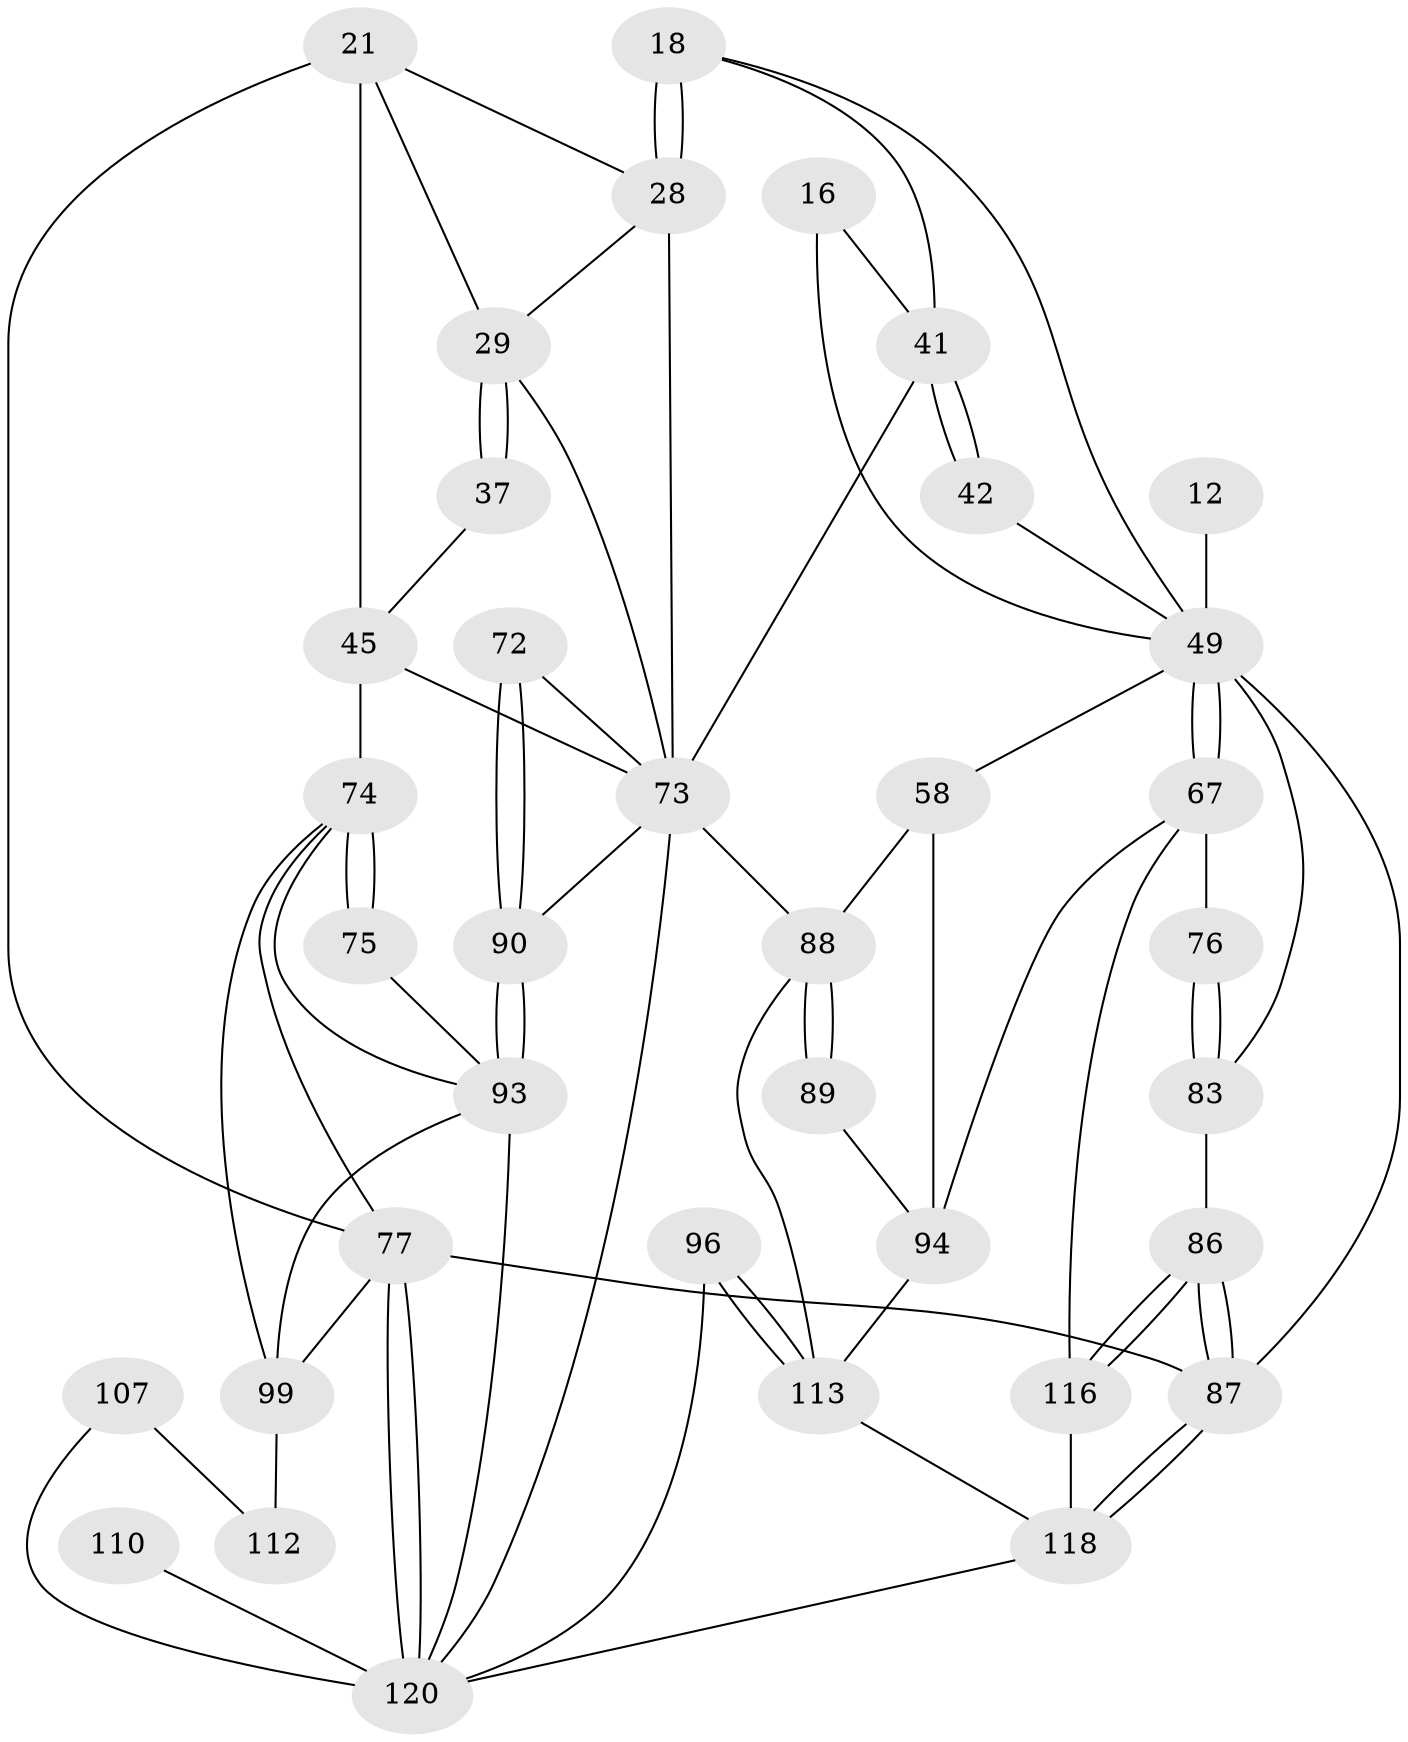 // original degree distribution, {3: 0.016666666666666666, 6: 0.23333333333333334, 5: 0.5, 4: 0.25}
// Generated by graph-tools (version 1.1) at 2025/05/03/04/25 22:05:52]
// undirected, 36 vertices, 77 edges
graph export_dot {
graph [start="1"]
  node [color=gray90,style=filled];
  12 [pos="+0.2869777089908564+0.020337673472035776"];
  16 [pos="+0.3206748808811072+0.17729143575605552"];
  18 [pos="+0.6626168117795025+0.182889758691286",super="+14+8"];
  21 [pos="+0.9008071165733825+0.14363780907125517",super="+20+9"];
  28 [pos="+0.680011297696696+0.23750485025331391",super="+24+11"];
  29 [pos="+0.7833269639232293+0.2563963431885203",super="+23+22"];
  37 [pos="+0.8668774503881408+0.18922340102095622"];
  41 [pos="+0.4590508423940664+0.33251462681345045",super="+38+40"];
  42 [pos="+0.38171327212330464+0.301786131657122"];
  45 [pos="+0.8949611800848645+0.3565826927967079",super="+36+35"];
  49 [pos="+0.18799335103369974+0.4067046216791738",super="+48+44+43+27+26+13"];
  58 [pos="+0.2975436444378774+0.467654564893568",super="+57"];
  67 [pos="+0.15483942507745233+0.5831076874887506",super="+66"];
  72 [pos="+0.7043961717586223+0.6010182604021269"];
  73 [pos="+0.6022264679109924+0.5818692614439077",super="+68+56"];
  74 [pos="+1+0.553887891188738",super="+46+47+59"];
  75 [pos="+0.9627661033255811+0.6061876938974321"];
  76 [pos="+0.11401578413633072+0.5589134144995668"];
  77 [pos="+1+1",super="+3"];
  83 [pos="+0+0.5710214469142674",super="+51+50"];
  86 [pos="+0+1",super="+85+84"];
  87 [pos="+0+1",super="+4"];
  88 [pos="+0.42305382086696236+0.7175943736330822",super="+69+63"];
  89 [pos="+0.3879241498030859+0.6648081302363358",super="+70"];
  90 [pos="+0.7609873211178084+0.6567303422380208",super="+81+71"];
  93 [pos="+0.7706196241825564+0.6977773601173818",super="+92+91+80"];
  94 [pos="+0.25715680050686296+0.6455157257819445",super="+65"];
  96 [pos="+0.48527962810552266+0.8098995588124384"];
  99 [pos="+0.9081830844564268+0.7408245532568821",super="+79+78"];
  107 [pos="+0.9375985436690766+0.9170159700038033"];
  110 [pos="+0.7352521297728132+0.8766127386075103"];
  112 [pos="+1+0.897564167795465",super="+106"];
  113 [pos="+0.42943593220807025+1",super="+102+101+97"];
  116 [pos="+0.13979099553794092+0.8350346996574641",super="+104+105"];
  118 [pos="+0.08489850409639539+1",super="+117"];
  120 [pos="+0.8175596647868326+1",super="+114+119"];
  12 -- 49 [weight=3];
  16 -- 41 [weight=2];
  16 -- 49;
  18 -- 28 [weight=3];
  18 -- 28;
  18 -- 41;
  18 -- 49;
  21 -- 29;
  21 -- 45 [weight=3];
  21 -- 77;
  21 -- 28;
  28 -- 29;
  28 -- 73;
  29 -- 37 [weight=2];
  29 -- 37;
  29 -- 73;
  37 -- 45;
  41 -- 42 [weight=2];
  41 -- 42;
  41 -- 73 [weight=2];
  42 -- 49;
  45 -- 74 [weight=2];
  45 -- 73;
  49 -- 67;
  49 -- 67;
  49 -- 58 [weight=2];
  49 -- 83 [weight=2];
  49 -- 87 [weight=2];
  58 -- 94;
  58 -- 88 [weight=2];
  67 -- 76;
  67 -- 116;
  67 -- 94;
  72 -- 73;
  72 -- 90 [weight=2];
  72 -- 90;
  73 -- 88 [weight=2];
  73 -- 90;
  73 -- 120;
  74 -- 75 [weight=2];
  74 -- 75;
  74 -- 77;
  74 -- 99;
  74 -- 93;
  75 -- 93;
  76 -- 83 [weight=2];
  76 -- 83;
  77 -- 120;
  77 -- 120;
  77 -- 87 [weight=2];
  77 -- 99;
  83 -- 86;
  86 -- 87;
  86 -- 87;
  86 -- 116 [weight=3];
  86 -- 116;
  87 -- 118;
  87 -- 118;
  88 -- 89 [weight=2];
  88 -- 89;
  88 -- 113;
  89 -- 94 [weight=2];
  90 -- 93 [weight=3];
  90 -- 93;
  93 -- 99;
  93 -- 120 [weight=2];
  94 -- 113;
  96 -- 113 [weight=2];
  96 -- 113;
  96 -- 120;
  99 -- 112 [weight=2];
  107 -- 112 [weight=2];
  107 -- 120;
  110 -- 120 [weight=3];
  113 -- 118 [weight=2];
  116 -- 118 [weight=2];
  118 -- 120;
}
